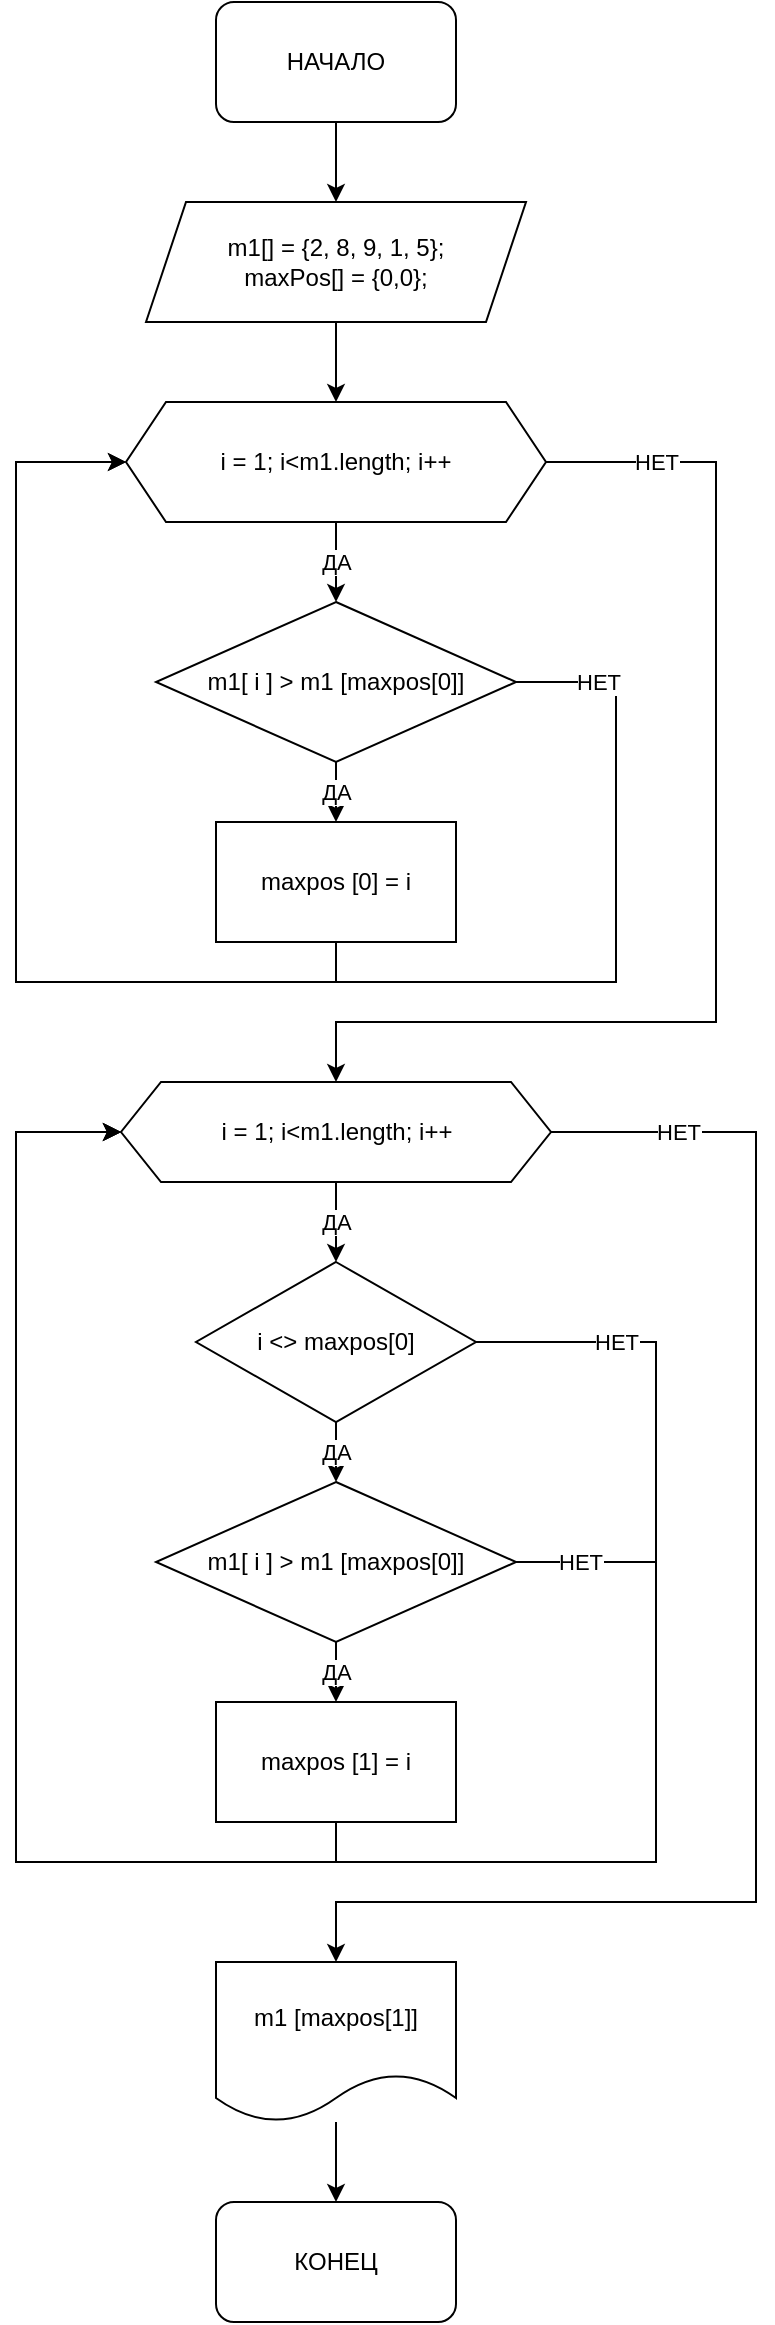 <mxfile version="17.4.6" type="github">
  <diagram name="Page-1" id="edf60f1a-56cd-e834-aa8a-f176f3a09ee4">
    <mxGraphModel dx="1082" dy="673" grid="1" gridSize="10" guides="1" tooltips="1" connect="1" arrows="1" fold="1" page="1" pageScale="1" pageWidth="1100" pageHeight="850" background="none" math="0" shadow="0">
      <root>
        <mxCell id="0" />
        <mxCell id="1" parent="0" />
        <mxCell id="-2-cMGuEdAPrwcFwQ8xO-6" style="edgeStyle=orthogonalEdgeStyle;rounded=0;orthogonalLoop=1;jettySize=auto;html=1;exitX=0.5;exitY=1;exitDx=0;exitDy=0;entryX=0.5;entryY=0;entryDx=0;entryDy=0;" edge="1" parent="1" source="-2-cMGuEdAPrwcFwQ8xO-1" target="-2-cMGuEdAPrwcFwQ8xO-2">
          <mxGeometry relative="1" as="geometry" />
        </mxCell>
        <mxCell id="-2-cMGuEdAPrwcFwQ8xO-1" value="НАЧАЛО" style="rounded=1;whiteSpace=wrap;html=1;" vertex="1" parent="1">
          <mxGeometry x="380" y="30" width="120" height="60" as="geometry" />
        </mxCell>
        <mxCell id="-2-cMGuEdAPrwcFwQ8xO-7" style="edgeStyle=orthogonalEdgeStyle;rounded=0;orthogonalLoop=1;jettySize=auto;html=1;exitX=0.5;exitY=1;exitDx=0;exitDy=0;entryX=0.5;entryY=0;entryDx=0;entryDy=0;" edge="1" parent="1" source="-2-cMGuEdAPrwcFwQ8xO-2" target="-2-cMGuEdAPrwcFwQ8xO-3">
          <mxGeometry relative="1" as="geometry" />
        </mxCell>
        <mxCell id="-2-cMGuEdAPrwcFwQ8xO-2" value="&lt;div&gt;m1[] = {2, 8, 9, 1, 5};&lt;/div&gt;&lt;div&gt;maxPos[] = {0,0};&lt;/div&gt;" style="shape=parallelogram;perimeter=parallelogramPerimeter;whiteSpace=wrap;html=1;fixedSize=1;" vertex="1" parent="1">
          <mxGeometry x="345" y="130" width="190" height="60" as="geometry" />
        </mxCell>
        <mxCell id="-2-cMGuEdAPrwcFwQ8xO-8" value="ДА" style="edgeStyle=orthogonalEdgeStyle;rounded=0;orthogonalLoop=1;jettySize=auto;html=1;exitX=0.5;exitY=1;exitDx=0;exitDy=0;" edge="1" parent="1" source="-2-cMGuEdAPrwcFwQ8xO-3" target="-2-cMGuEdAPrwcFwQ8xO-5">
          <mxGeometry relative="1" as="geometry" />
        </mxCell>
        <mxCell id="-2-cMGuEdAPrwcFwQ8xO-16" value="НЕТ" style="edgeStyle=orthogonalEdgeStyle;rounded=0;orthogonalLoop=1;jettySize=auto;html=1;exitX=1;exitY=0.5;exitDx=0;exitDy=0;entryX=0.5;entryY=0;entryDx=0;entryDy=0;" edge="1" parent="1" source="-2-cMGuEdAPrwcFwQ8xO-3" target="-2-cMGuEdAPrwcFwQ8xO-14">
          <mxGeometry x="-0.812" relative="1" as="geometry">
            <Array as="points">
              <mxPoint x="630" y="260" />
              <mxPoint x="630" y="540" />
              <mxPoint x="440" y="540" />
            </Array>
            <mxPoint as="offset" />
          </mxGeometry>
        </mxCell>
        <mxCell id="-2-cMGuEdAPrwcFwQ8xO-3" value="i = 1; i&amp;lt;m1.length; i++" style="shape=hexagon;perimeter=hexagonPerimeter2;whiteSpace=wrap;html=1;fixedSize=1;" vertex="1" parent="1">
          <mxGeometry x="335" y="230" width="210" height="60" as="geometry" />
        </mxCell>
        <mxCell id="-2-cMGuEdAPrwcFwQ8xO-10" value="ДА" style="edgeStyle=orthogonalEdgeStyle;rounded=0;orthogonalLoop=1;jettySize=auto;html=1;exitX=0.5;exitY=1;exitDx=0;exitDy=0;entryX=0.5;entryY=0;entryDx=0;entryDy=0;" edge="1" parent="1" source="-2-cMGuEdAPrwcFwQ8xO-5" target="-2-cMGuEdAPrwcFwQ8xO-9">
          <mxGeometry relative="1" as="geometry" />
        </mxCell>
        <mxCell id="-2-cMGuEdAPrwcFwQ8xO-13" value="НЕТ" style="edgeStyle=orthogonalEdgeStyle;rounded=0;orthogonalLoop=1;jettySize=auto;html=1;exitX=1;exitY=0.5;exitDx=0;exitDy=0;entryX=0;entryY=0.5;entryDx=0;entryDy=0;" edge="1" parent="1" source="-2-cMGuEdAPrwcFwQ8xO-5" target="-2-cMGuEdAPrwcFwQ8xO-3">
          <mxGeometry x="-0.899" relative="1" as="geometry">
            <Array as="points">
              <mxPoint x="580" y="370" />
              <mxPoint x="580" y="520" />
              <mxPoint x="280" y="520" />
              <mxPoint x="280" y="260" />
            </Array>
            <mxPoint as="offset" />
          </mxGeometry>
        </mxCell>
        <mxCell id="-2-cMGuEdAPrwcFwQ8xO-5" value="m1[ i ] &amp;gt; m1 [maxpos[0]]" style="rhombus;whiteSpace=wrap;html=1;" vertex="1" parent="1">
          <mxGeometry x="350" y="330" width="180" height="80" as="geometry" />
        </mxCell>
        <mxCell id="-2-cMGuEdAPrwcFwQ8xO-12" style="edgeStyle=orthogonalEdgeStyle;rounded=0;orthogonalLoop=1;jettySize=auto;html=1;exitX=0.5;exitY=1;exitDx=0;exitDy=0;entryX=0;entryY=0.5;entryDx=0;entryDy=0;" edge="1" parent="1" source="-2-cMGuEdAPrwcFwQ8xO-9" target="-2-cMGuEdAPrwcFwQ8xO-3">
          <mxGeometry relative="1" as="geometry">
            <Array as="points">
              <mxPoint x="440" y="520" />
              <mxPoint x="280" y="520" />
              <mxPoint x="280" y="260" />
            </Array>
          </mxGeometry>
        </mxCell>
        <mxCell id="-2-cMGuEdAPrwcFwQ8xO-9" value="maxpos [0] = i" style="rounded=0;whiteSpace=wrap;html=1;" vertex="1" parent="1">
          <mxGeometry x="380" y="440" width="120" height="60" as="geometry" />
        </mxCell>
        <mxCell id="-2-cMGuEdAPrwcFwQ8xO-18" value="ДА" style="edgeStyle=orthogonalEdgeStyle;rounded=0;orthogonalLoop=1;jettySize=auto;html=1;exitX=0.5;exitY=1;exitDx=0;exitDy=0;entryX=0.5;entryY=0;entryDx=0;entryDy=0;" edge="1" parent="1" source="-2-cMGuEdAPrwcFwQ8xO-14" target="-2-cMGuEdAPrwcFwQ8xO-17">
          <mxGeometry relative="1" as="geometry" />
        </mxCell>
        <mxCell id="-2-cMGuEdAPrwcFwQ8xO-28" value="НЕТ" style="edgeStyle=orthogonalEdgeStyle;rounded=0;orthogonalLoop=1;jettySize=auto;html=1;exitX=1;exitY=0.5;exitDx=0;exitDy=0;entryX=0.5;entryY=0;entryDx=0;entryDy=0;" edge="1" parent="1" source="-2-cMGuEdAPrwcFwQ8xO-14" target="-2-cMGuEdAPrwcFwQ8xO-27">
          <mxGeometry x="-0.828" relative="1" as="geometry">
            <Array as="points">
              <mxPoint x="650" y="595" />
              <mxPoint x="650" y="980" />
              <mxPoint x="440" y="980" />
            </Array>
            <mxPoint x="1" as="offset" />
          </mxGeometry>
        </mxCell>
        <mxCell id="-2-cMGuEdAPrwcFwQ8xO-14" value="&lt;span&gt;i = 1; i&amp;lt;m1.length; i++&lt;/span&gt;" style="shape=hexagon;perimeter=hexagonPerimeter2;whiteSpace=wrap;html=1;fixedSize=1;" vertex="1" parent="1">
          <mxGeometry x="332.5" y="570" width="215" height="50" as="geometry" />
        </mxCell>
        <mxCell id="-2-cMGuEdAPrwcFwQ8xO-20" value="ДА" style="edgeStyle=orthogonalEdgeStyle;rounded=0;orthogonalLoop=1;jettySize=auto;html=1;exitX=0.5;exitY=1;exitDx=0;exitDy=0;entryX=0.5;entryY=0;entryDx=0;entryDy=0;" edge="1" parent="1" source="-2-cMGuEdAPrwcFwQ8xO-17" target="-2-cMGuEdAPrwcFwQ8xO-19">
          <mxGeometry relative="1" as="geometry" />
        </mxCell>
        <mxCell id="-2-cMGuEdAPrwcFwQ8xO-24" value="НЕТ" style="edgeStyle=orthogonalEdgeStyle;rounded=0;orthogonalLoop=1;jettySize=auto;html=1;exitX=1;exitY=0.5;exitDx=0;exitDy=0;entryX=0;entryY=0.5;entryDx=0;entryDy=0;" edge="1" parent="1" source="-2-cMGuEdAPrwcFwQ8xO-17" target="-2-cMGuEdAPrwcFwQ8xO-14">
          <mxGeometry x="-0.871" relative="1" as="geometry">
            <mxPoint x="680" y="870" as="targetPoint" />
            <Array as="points">
              <mxPoint x="600" y="700" />
              <mxPoint x="600" y="960" />
              <mxPoint x="280" y="960" />
              <mxPoint x="280" y="595" />
            </Array>
            <mxPoint as="offset" />
          </mxGeometry>
        </mxCell>
        <mxCell id="-2-cMGuEdAPrwcFwQ8xO-17" value="i &amp;lt;&amp;gt; maxpos[0]" style="rhombus;whiteSpace=wrap;html=1;" vertex="1" parent="1">
          <mxGeometry x="370" y="660" width="140" height="80" as="geometry" />
        </mxCell>
        <mxCell id="-2-cMGuEdAPrwcFwQ8xO-22" value="ДА" style="edgeStyle=orthogonalEdgeStyle;rounded=0;orthogonalLoop=1;jettySize=auto;html=1;exitX=0.5;exitY=1;exitDx=0;exitDy=0;" edge="1" parent="1" source="-2-cMGuEdAPrwcFwQ8xO-19" target="-2-cMGuEdAPrwcFwQ8xO-21">
          <mxGeometry relative="1" as="geometry" />
        </mxCell>
        <mxCell id="-2-cMGuEdAPrwcFwQ8xO-25" value="НЕТ" style="edgeStyle=orthogonalEdgeStyle;rounded=0;orthogonalLoop=1;jettySize=auto;html=1;exitX=1;exitY=0.5;exitDx=0;exitDy=0;entryX=0;entryY=0.5;entryDx=0;entryDy=0;" edge="1" parent="1" source="-2-cMGuEdAPrwcFwQ8xO-19" target="-2-cMGuEdAPrwcFwQ8xO-14">
          <mxGeometry x="-0.933" relative="1" as="geometry">
            <mxPoint x="780" y="690" as="targetPoint" />
            <Array as="points">
              <mxPoint x="600" y="810" />
              <mxPoint x="600" y="960" />
              <mxPoint x="280" y="960" />
              <mxPoint x="280" y="595" />
            </Array>
            <mxPoint as="offset" />
          </mxGeometry>
        </mxCell>
        <mxCell id="-2-cMGuEdAPrwcFwQ8xO-19" value="m1[ i ] &amp;gt; m1 [maxpos[0]]" style="rhombus;whiteSpace=wrap;html=1;" vertex="1" parent="1">
          <mxGeometry x="350" y="770" width="180" height="80" as="geometry" />
        </mxCell>
        <mxCell id="-2-cMGuEdAPrwcFwQ8xO-23" style="edgeStyle=orthogonalEdgeStyle;rounded=0;orthogonalLoop=1;jettySize=auto;html=1;exitX=0.5;exitY=1;exitDx=0;exitDy=0;entryX=0;entryY=0.5;entryDx=0;entryDy=0;" edge="1" parent="1" source="-2-cMGuEdAPrwcFwQ8xO-21" target="-2-cMGuEdAPrwcFwQ8xO-14">
          <mxGeometry relative="1" as="geometry">
            <Array as="points">
              <mxPoint x="440" y="960" />
              <mxPoint x="280" y="960" />
              <mxPoint x="280" y="595" />
            </Array>
          </mxGeometry>
        </mxCell>
        <mxCell id="-2-cMGuEdAPrwcFwQ8xO-21" value="maxpos [1] = i" style="rounded=0;whiteSpace=wrap;html=1;" vertex="1" parent="1">
          <mxGeometry x="380" y="880" width="120" height="60" as="geometry" />
        </mxCell>
        <mxCell id="-2-cMGuEdAPrwcFwQ8xO-31" style="edgeStyle=orthogonalEdgeStyle;rounded=0;orthogonalLoop=1;jettySize=auto;html=1;entryX=0.5;entryY=0;entryDx=0;entryDy=0;" edge="1" parent="1" source="-2-cMGuEdAPrwcFwQ8xO-27" target="-2-cMGuEdAPrwcFwQ8xO-29">
          <mxGeometry relative="1" as="geometry" />
        </mxCell>
        <mxCell id="-2-cMGuEdAPrwcFwQ8xO-27" value="m1 [maxpos[1]]" style="shape=document;whiteSpace=wrap;html=1;boundedLbl=1;" vertex="1" parent="1">
          <mxGeometry x="380" y="1010" width="120" height="80" as="geometry" />
        </mxCell>
        <mxCell id="-2-cMGuEdAPrwcFwQ8xO-29" value="КОНЕЦ" style="rounded=1;whiteSpace=wrap;html=1;" vertex="1" parent="1">
          <mxGeometry x="380" y="1130" width="120" height="60" as="geometry" />
        </mxCell>
      </root>
    </mxGraphModel>
  </diagram>
</mxfile>

